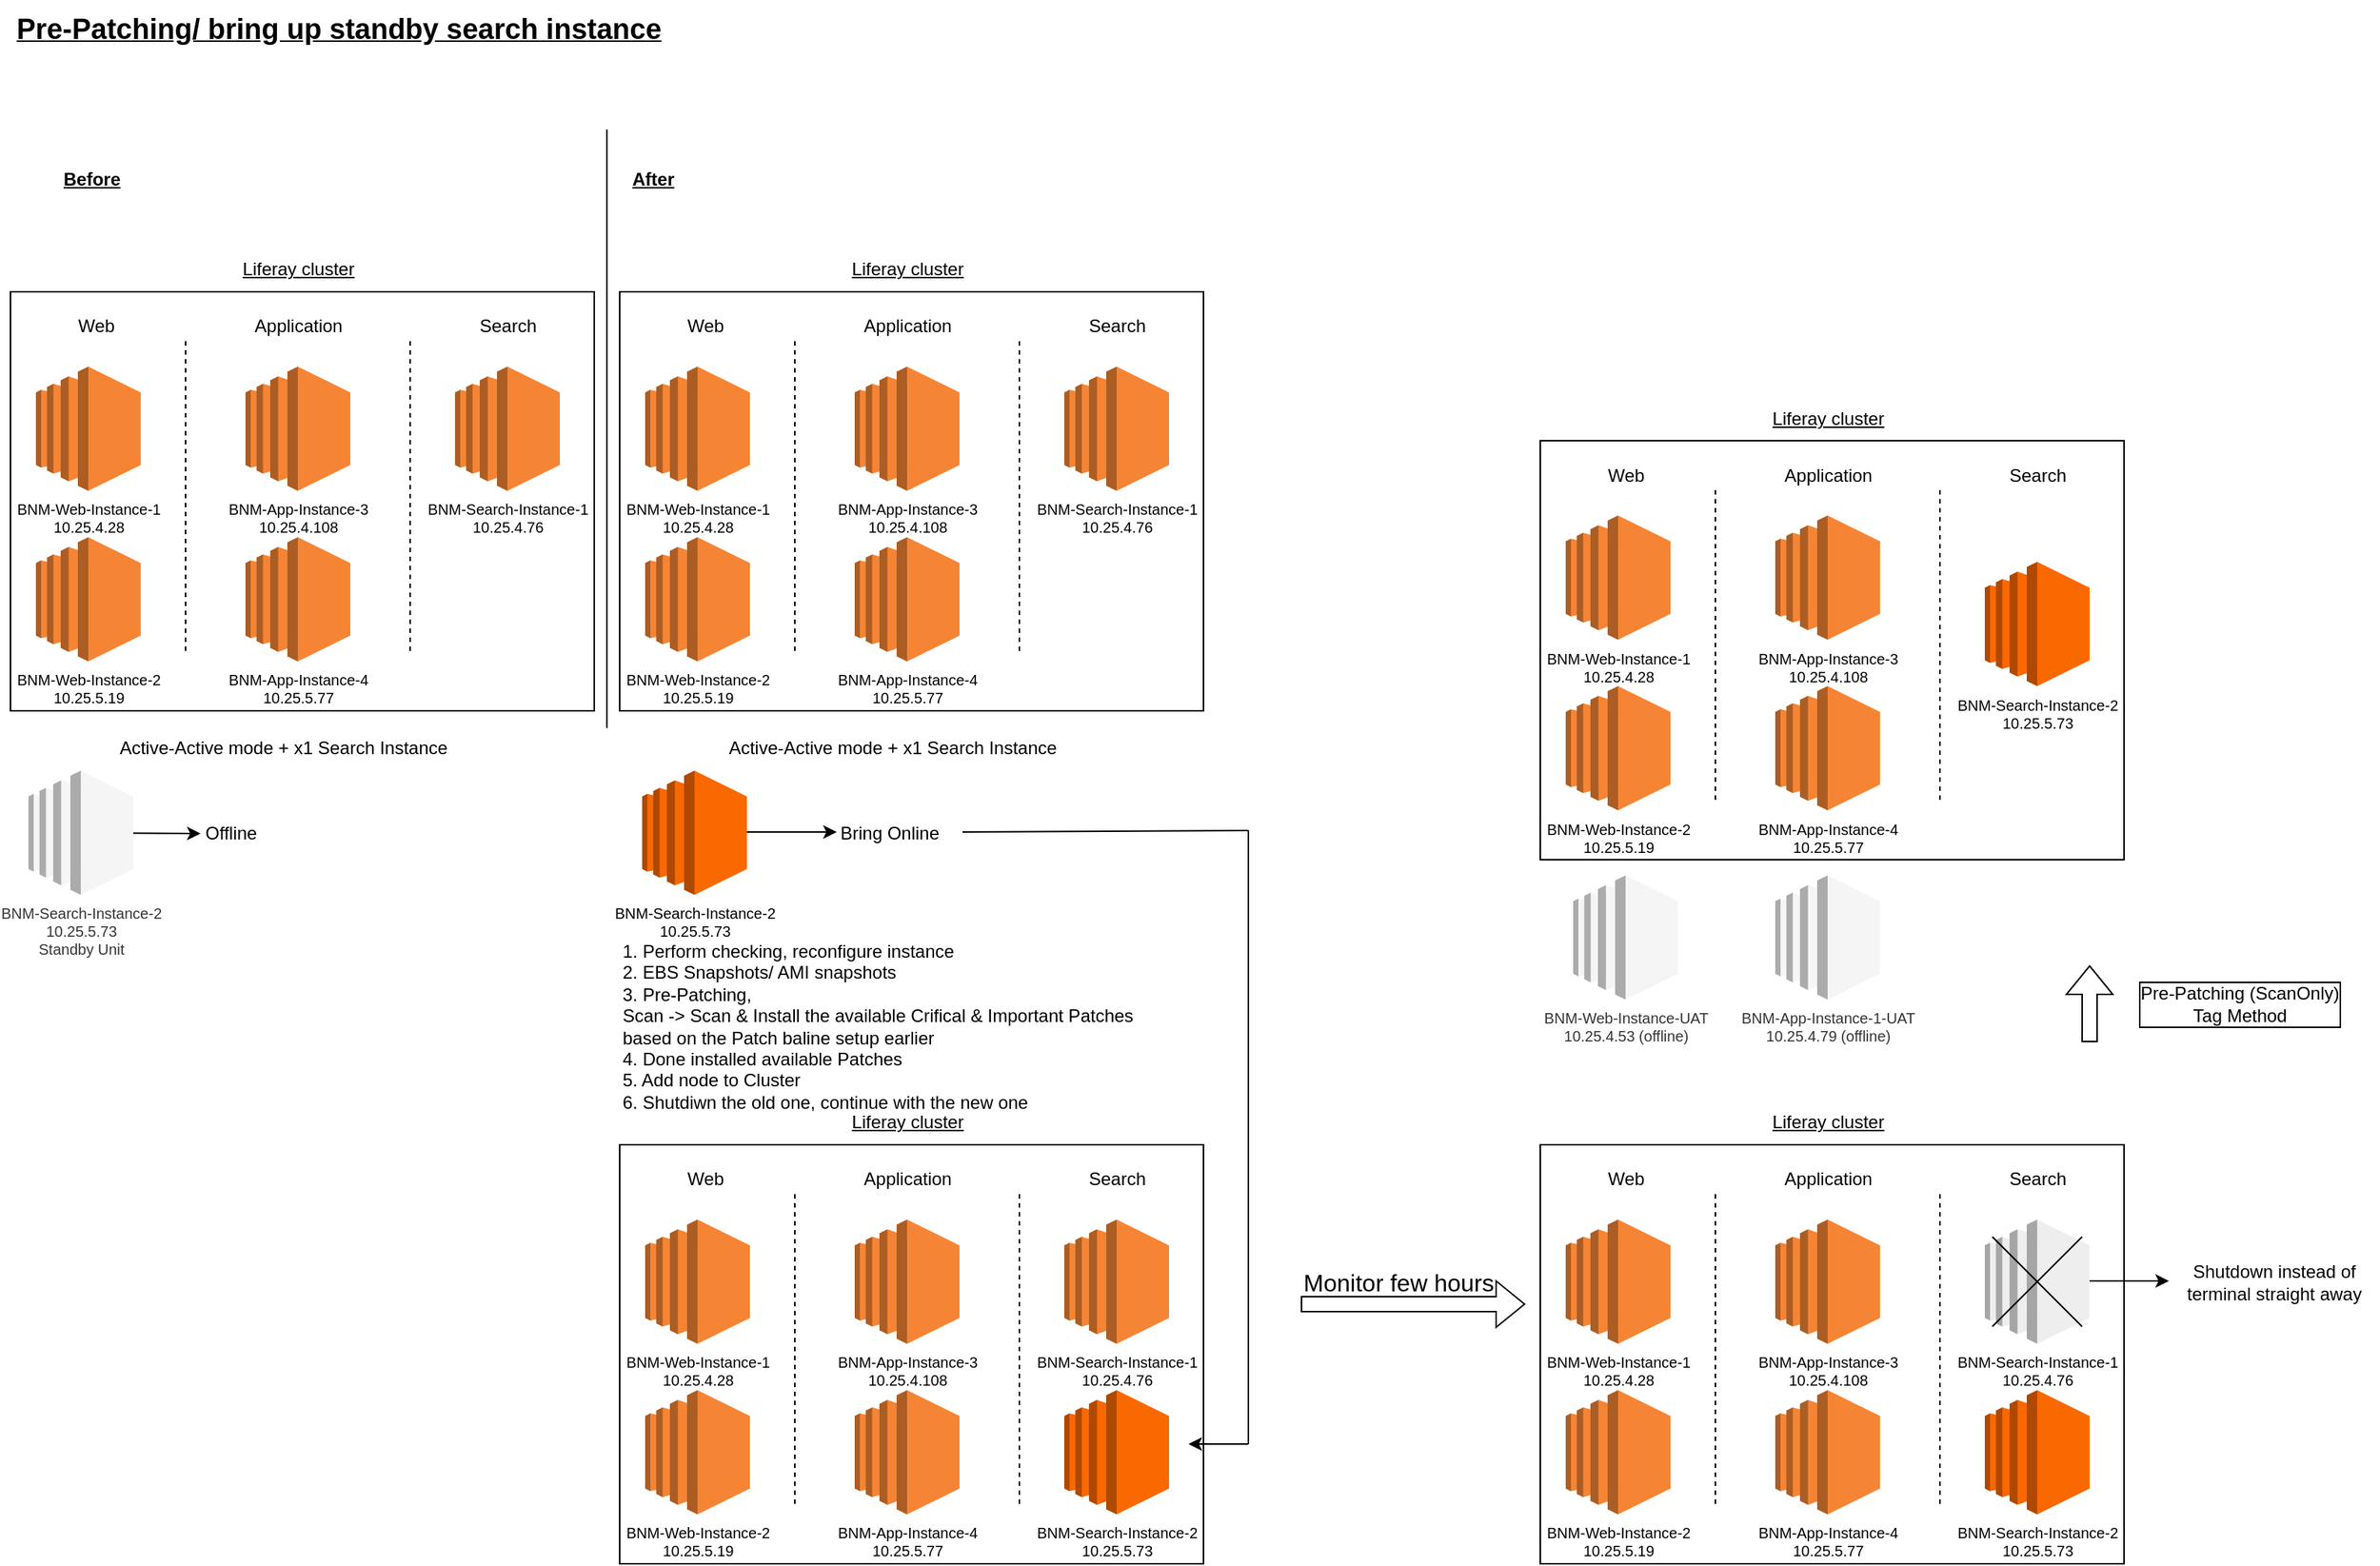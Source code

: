 <mxfile version="22.0.1" type="github">
  <diagram name="Page-1" id="-mjlqebvSr8Z0SdgE8bW">
    <mxGraphModel dx="827" dy="460" grid="1" gridSize="10" guides="1" tooltips="1" connect="1" arrows="1" fold="1" page="1" pageScale="1" pageWidth="850" pageHeight="1100" math="0" shadow="0">
      <root>
        <mxCell id="0" />
        <mxCell id="1" parent="0" />
        <mxCell id="5FVByCgZ-Wp0GAzIwcAn-2" value="Pre-Patching/ bring up standby search instance" style="text;html=1;align=center;verticalAlign=middle;resizable=0;points=[];autosize=1;strokeColor=none;fillColor=none;fontSize=19;fontStyle=5" parent="1" vertex="1">
          <mxGeometry x="2" y="35" width="450" height="40" as="geometry" />
        </mxCell>
        <mxCell id="5FVByCgZ-Wp0GAzIwcAn-3" value="Before" style="text;html=1;align=center;verticalAlign=middle;resizable=0;points=[];autosize=1;strokeColor=none;fillColor=none;fontStyle=5" parent="1" vertex="1">
          <mxGeometry x="32" y="140" width="60" height="30" as="geometry" />
        </mxCell>
        <mxCell id="5FVByCgZ-Wp0GAzIwcAn-5" value="" style="endArrow=none;html=1;rounded=0;" parent="1" edge="1">
          <mxGeometry width="50" height="50" relative="1" as="geometry">
            <mxPoint x="406.44" y="521.5" as="sourcePoint" />
            <mxPoint x="406.44" y="121.5" as="targetPoint" />
          </mxGeometry>
        </mxCell>
        <mxCell id="5FVByCgZ-Wp0GAzIwcAn-6" value="After" style="text;html=1;align=center;verticalAlign=middle;resizable=0;points=[];autosize=1;strokeColor=none;fillColor=none;fontStyle=5" parent="1" vertex="1">
          <mxGeometry x="412" y="140" width="50" height="30" as="geometry" />
        </mxCell>
        <mxCell id="TRkRwzScEhr-TnR55P3y-11" value="" style="rounded=0;whiteSpace=wrap;html=1;" vertex="1" parent="1">
          <mxGeometry x="8" y="230" width="390" height="280" as="geometry" />
        </mxCell>
        <mxCell id="5FVByCgZ-Wp0GAzIwcAn-1" value="BNM-Web-Instance-1&lt;br&gt;10.25.4.28" style="outlineConnect=0;dashed=0;verticalLabelPosition=bottom;verticalAlign=top;align=center;html=1;shape=mxgraph.aws3.ec2;fillColor=#F58534;gradientColor=none;shadow=0;fontSize=10;" parent="1" vertex="1">
          <mxGeometry x="25" y="280" width="70" height="83" as="geometry" />
        </mxCell>
        <mxCell id="5FVByCgZ-Wp0GAzIwcAn-4" value="BNM-Web-Instance-2&lt;br&gt;10.25.5.19" style="outlineConnect=0;dashed=0;verticalLabelPosition=bottom;verticalAlign=top;align=center;html=1;shape=mxgraph.aws3.ec2;fillColor=#F58534;gradientColor=none;shadow=0;fontSize=10;" parent="1" vertex="1">
          <mxGeometry x="25" y="394" width="70" height="83" as="geometry" />
        </mxCell>
        <mxCell id="TRkRwzScEhr-TnR55P3y-1" value="" style="endArrow=none;dashed=1;html=1;rounded=0;shadow=0;" edge="1" parent="1">
          <mxGeometry width="50" height="50" relative="1" as="geometry">
            <mxPoint x="125" y="470" as="sourcePoint" />
            <mxPoint x="125" y="260" as="targetPoint" />
          </mxGeometry>
        </mxCell>
        <mxCell id="TRkRwzScEhr-TnR55P3y-2" value="BNM-App-Instance-3&lt;br&gt;10.25.4.108" style="outlineConnect=0;dashed=0;verticalLabelPosition=bottom;verticalAlign=top;align=center;html=1;shape=mxgraph.aws3.ec2;fillColor=#F58534;gradientColor=none;shadow=0;fontSize=10;" vertex="1" parent="1">
          <mxGeometry x="165" y="280" width="70" height="83" as="geometry" />
        </mxCell>
        <mxCell id="TRkRwzScEhr-TnR55P3y-3" value="BNM-App-Instance-4&lt;br&gt;10.25.5.77" style="outlineConnect=0;dashed=0;verticalLabelPosition=bottom;verticalAlign=top;align=center;html=1;shape=mxgraph.aws3.ec2;fillColor=#F58534;gradientColor=none;shadow=0;fontSize=10;" vertex="1" parent="1">
          <mxGeometry x="165" y="394" width="70" height="83" as="geometry" />
        </mxCell>
        <mxCell id="TRkRwzScEhr-TnR55P3y-4" value="" style="endArrow=none;dashed=1;html=1;rounded=0;shadow=0;" edge="1" parent="1">
          <mxGeometry width="50" height="50" relative="1" as="geometry">
            <mxPoint x="275" y="470" as="sourcePoint" />
            <mxPoint x="275" y="260" as="targetPoint" />
          </mxGeometry>
        </mxCell>
        <mxCell id="TRkRwzScEhr-TnR55P3y-5" value="BNM-Search-Instance-1&lt;br&gt;10.25.4.76" style="outlineConnect=0;dashed=0;verticalLabelPosition=bottom;verticalAlign=top;align=center;html=1;shape=mxgraph.aws3.ec2;fillColor=#F58534;gradientColor=none;shadow=0;fontSize=10;" vertex="1" parent="1">
          <mxGeometry x="305" y="280" width="70" height="83" as="geometry" />
        </mxCell>
        <mxCell id="TRkRwzScEhr-TnR55P3y-7" value="Web" style="text;html=1;align=center;verticalAlign=middle;resizable=0;points=[];autosize=1;strokeColor=none;fillColor=none;shadow=0;" vertex="1" parent="1">
          <mxGeometry x="40" y="238" width="50" height="30" as="geometry" />
        </mxCell>
        <mxCell id="TRkRwzScEhr-TnR55P3y-8" value="Application" style="text;html=1;align=center;verticalAlign=middle;resizable=0;points=[];autosize=1;strokeColor=none;fillColor=none;shadow=0;" vertex="1" parent="1">
          <mxGeometry x="160" y="238" width="80" height="30" as="geometry" />
        </mxCell>
        <mxCell id="TRkRwzScEhr-TnR55P3y-9" value="Search" style="text;html=1;align=center;verticalAlign=middle;resizable=0;points=[];autosize=1;strokeColor=none;fillColor=none;shadow=0;" vertex="1" parent="1">
          <mxGeometry x="310" y="238" width="60" height="30" as="geometry" />
        </mxCell>
        <mxCell id="TRkRwzScEhr-TnR55P3y-12" value="Liferay cluster" style="text;html=1;align=center;verticalAlign=middle;resizable=0;points=[];autosize=1;strokeColor=none;fillColor=none;fontStyle=4" vertex="1" parent="1">
          <mxGeometry x="150" y="200" width="100" height="30" as="geometry" />
        </mxCell>
        <mxCell id="TRkRwzScEhr-TnR55P3y-14" value="Active-Active mode + x1 Search Instance" style="text;html=1;align=center;verticalAlign=middle;resizable=0;points=[];autosize=1;strokeColor=none;fillColor=none;" vertex="1" parent="1">
          <mxGeometry x="70" y="520" width="240" height="30" as="geometry" />
        </mxCell>
        <mxCell id="TRkRwzScEhr-TnR55P3y-15" value="" style="endArrow=classic;html=1;rounded=0;" edge="1" parent="1" source="TRkRwzScEhr-TnR55P3y-13">
          <mxGeometry width="50" height="50" relative="1" as="geometry">
            <mxPoint x="337.5" y="420" as="sourcePoint" />
            <mxPoint x="135" y="592" as="targetPoint" />
          </mxGeometry>
        </mxCell>
        <mxCell id="TRkRwzScEhr-TnR55P3y-13" value="BNM-Search-Instance-2&lt;br&gt;10.25.5.73&lt;br&gt;Standby Unit" style="outlineConnect=0;dashed=0;verticalLabelPosition=bottom;verticalAlign=top;align=center;html=1;shape=mxgraph.aws3.ec2;fillColor=#f5f5f5;shadow=0;fontSize=10;fontColor=#333333;strokeColor=#666666;" vertex="1" parent="1">
          <mxGeometry x="20" y="550" width="70" height="83" as="geometry" />
        </mxCell>
        <mxCell id="TRkRwzScEhr-TnR55P3y-17" value="Offline" style="text;html=1;align=center;verticalAlign=middle;resizable=0;points=[];autosize=1;strokeColor=none;fillColor=none;labelBackgroundColor=none;labelBorderColor=none;" vertex="1" parent="1">
          <mxGeometry x="125" y="576.5" width="60" height="30" as="geometry" />
        </mxCell>
        <mxCell id="TRkRwzScEhr-TnR55P3y-18" value="" style="rounded=0;whiteSpace=wrap;html=1;" vertex="1" parent="1">
          <mxGeometry x="415" y="230" width="390" height="280" as="geometry" />
        </mxCell>
        <mxCell id="TRkRwzScEhr-TnR55P3y-19" value="BNM-Web-Instance-1&lt;br&gt;10.25.4.28" style="outlineConnect=0;dashed=0;verticalLabelPosition=bottom;verticalAlign=top;align=center;html=1;shape=mxgraph.aws3.ec2;fillColor=#F58534;gradientColor=none;shadow=0;fontSize=10;" vertex="1" parent="1">
          <mxGeometry x="432" y="280" width="70" height="83" as="geometry" />
        </mxCell>
        <mxCell id="TRkRwzScEhr-TnR55P3y-20" value="BNM-Web-Instance-2&lt;br&gt;10.25.5.19" style="outlineConnect=0;dashed=0;verticalLabelPosition=bottom;verticalAlign=top;align=center;html=1;shape=mxgraph.aws3.ec2;fillColor=#F58534;gradientColor=none;shadow=0;fontSize=10;" vertex="1" parent="1">
          <mxGeometry x="432" y="394" width="70" height="83" as="geometry" />
        </mxCell>
        <mxCell id="TRkRwzScEhr-TnR55P3y-21" value="" style="endArrow=none;dashed=1;html=1;rounded=0;shadow=0;" edge="1" parent="1">
          <mxGeometry width="50" height="50" relative="1" as="geometry">
            <mxPoint x="532" y="470" as="sourcePoint" />
            <mxPoint x="532" y="260" as="targetPoint" />
          </mxGeometry>
        </mxCell>
        <mxCell id="TRkRwzScEhr-TnR55P3y-22" value="BNM-App-Instance-3&lt;br&gt;10.25.4.108" style="outlineConnect=0;dashed=0;verticalLabelPosition=bottom;verticalAlign=top;align=center;html=1;shape=mxgraph.aws3.ec2;fillColor=#F58534;gradientColor=none;shadow=0;fontSize=10;" vertex="1" parent="1">
          <mxGeometry x="572" y="280" width="70" height="83" as="geometry" />
        </mxCell>
        <mxCell id="TRkRwzScEhr-TnR55P3y-23" value="BNM-App-Instance-4&lt;br&gt;10.25.5.77" style="outlineConnect=0;dashed=0;verticalLabelPosition=bottom;verticalAlign=top;align=center;html=1;shape=mxgraph.aws3.ec2;fillColor=#F58534;gradientColor=none;shadow=0;fontSize=10;" vertex="1" parent="1">
          <mxGeometry x="572" y="394" width="70" height="83" as="geometry" />
        </mxCell>
        <mxCell id="TRkRwzScEhr-TnR55P3y-24" value="" style="endArrow=none;dashed=1;html=1;rounded=0;shadow=0;" edge="1" parent="1">
          <mxGeometry width="50" height="50" relative="1" as="geometry">
            <mxPoint x="682" y="470" as="sourcePoint" />
            <mxPoint x="682" y="260" as="targetPoint" />
          </mxGeometry>
        </mxCell>
        <mxCell id="TRkRwzScEhr-TnR55P3y-25" value="BNM-Search-Instance-1&lt;br&gt;10.25.4.76" style="outlineConnect=0;dashed=0;verticalLabelPosition=bottom;verticalAlign=top;align=center;html=1;shape=mxgraph.aws3.ec2;fillColor=#F58534;gradientColor=none;shadow=0;fontSize=10;" vertex="1" parent="1">
          <mxGeometry x="712" y="280" width="70" height="83" as="geometry" />
        </mxCell>
        <mxCell id="TRkRwzScEhr-TnR55P3y-26" value="Web" style="text;html=1;align=center;verticalAlign=middle;resizable=0;points=[];autosize=1;strokeColor=none;fillColor=none;shadow=0;" vertex="1" parent="1">
          <mxGeometry x="447" y="238" width="50" height="30" as="geometry" />
        </mxCell>
        <mxCell id="TRkRwzScEhr-TnR55P3y-27" value="Application" style="text;html=1;align=center;verticalAlign=middle;resizable=0;points=[];autosize=1;strokeColor=none;fillColor=none;shadow=0;" vertex="1" parent="1">
          <mxGeometry x="567" y="238" width="80" height="30" as="geometry" />
        </mxCell>
        <mxCell id="TRkRwzScEhr-TnR55P3y-28" value="Search" style="text;html=1;align=center;verticalAlign=middle;resizable=0;points=[];autosize=1;strokeColor=none;fillColor=none;shadow=0;" vertex="1" parent="1">
          <mxGeometry x="717" y="238" width="60" height="30" as="geometry" />
        </mxCell>
        <mxCell id="TRkRwzScEhr-TnR55P3y-29" value="Liferay cluster" style="text;html=1;align=center;verticalAlign=middle;resizable=0;points=[];autosize=1;strokeColor=none;fillColor=none;fontStyle=4" vertex="1" parent="1">
          <mxGeometry x="557" y="200" width="100" height="30" as="geometry" />
        </mxCell>
        <mxCell id="TRkRwzScEhr-TnR55P3y-30" value="Active-Active mode + x1 Search Instance" style="text;html=1;align=center;verticalAlign=middle;resizable=0;points=[];autosize=1;strokeColor=none;fillColor=none;" vertex="1" parent="1">
          <mxGeometry x="477" y="520" width="240" height="30" as="geometry" />
        </mxCell>
        <mxCell id="TRkRwzScEhr-TnR55P3y-31" value="" style="endArrow=classic;html=1;rounded=0;" edge="1" parent="1">
          <mxGeometry width="50" height="50" relative="1" as="geometry">
            <mxPoint x="460" y="590.997" as="sourcePoint" />
            <mxPoint x="560" y="591" as="targetPoint" />
          </mxGeometry>
        </mxCell>
        <mxCell id="TRkRwzScEhr-TnR55P3y-32" value="BNM-Search-Instance-2&lt;br&gt;10.25.5.73" style="outlineConnect=0;dashed=0;verticalLabelPosition=bottom;verticalAlign=top;align=center;html=1;shape=mxgraph.aws3.ec2;fillColor=#fa6800;shadow=0;fontSize=10;fontColor=#000000;strokeColor=#C73500;" vertex="1" parent="1">
          <mxGeometry x="430" y="550" width="70" height="83" as="geometry" />
        </mxCell>
        <mxCell id="TRkRwzScEhr-TnR55P3y-33" value="Bring Online" style="text;html=1;align=center;verticalAlign=middle;resizable=0;points=[];autosize=1;strokeColor=none;fillColor=none;labelBackgroundColor=none;labelBorderColor=none;" vertex="1" parent="1">
          <mxGeometry x="550" y="576.5" width="90" height="30" as="geometry" />
        </mxCell>
        <mxCell id="TRkRwzScEhr-TnR55P3y-35" value="1. Perform checking, reconfigure instance&lt;br&gt;2. EBS Snapshots/ AMI snapshots&lt;br&gt;3. Pre-Patching, &lt;br&gt;Scan -&amp;gt; Scan &amp;amp; Install the available Crifical &amp;amp; Important Patches &lt;br&gt;based on the Patch baline setup earlier&lt;br&gt;4. Done installed available Patches&amp;nbsp;&lt;br&gt;5. Add node to Cluster&lt;br&gt;6. Shutdiwn the old one, continue with the new one" style="text;html=1;align=left;verticalAlign=middle;resizable=0;points=[];autosize=1;strokeColor=none;fillColor=none;" vertex="1" parent="1">
          <mxGeometry x="415" y="656" width="360" height="130" as="geometry" />
        </mxCell>
        <mxCell id="TRkRwzScEhr-TnR55P3y-48" value="" style="rounded=0;whiteSpace=wrap;html=1;" vertex="1" parent="1">
          <mxGeometry x="415" y="800" width="390" height="280" as="geometry" />
        </mxCell>
        <mxCell id="TRkRwzScEhr-TnR55P3y-49" value="BNM-Web-Instance-1&lt;br&gt;10.25.4.28" style="outlineConnect=0;dashed=0;verticalLabelPosition=bottom;verticalAlign=top;align=center;html=1;shape=mxgraph.aws3.ec2;fillColor=#F58534;gradientColor=none;shadow=0;fontSize=10;" vertex="1" parent="1">
          <mxGeometry x="432" y="850" width="70" height="83" as="geometry" />
        </mxCell>
        <mxCell id="TRkRwzScEhr-TnR55P3y-50" value="BNM-Web-Instance-2&lt;br&gt;10.25.5.19" style="outlineConnect=0;dashed=0;verticalLabelPosition=bottom;verticalAlign=top;align=center;html=1;shape=mxgraph.aws3.ec2;fillColor=#F58534;gradientColor=none;shadow=0;fontSize=10;" vertex="1" parent="1">
          <mxGeometry x="432" y="964" width="70" height="83" as="geometry" />
        </mxCell>
        <mxCell id="TRkRwzScEhr-TnR55P3y-51" value="" style="endArrow=none;dashed=1;html=1;rounded=0;shadow=0;" edge="1" parent="1">
          <mxGeometry width="50" height="50" relative="1" as="geometry">
            <mxPoint x="532" y="1040" as="sourcePoint" />
            <mxPoint x="532" y="830" as="targetPoint" />
          </mxGeometry>
        </mxCell>
        <mxCell id="TRkRwzScEhr-TnR55P3y-52" value="BNM-App-Instance-3&lt;br&gt;10.25.4.108" style="outlineConnect=0;dashed=0;verticalLabelPosition=bottom;verticalAlign=top;align=center;html=1;shape=mxgraph.aws3.ec2;fillColor=#F58534;gradientColor=none;shadow=0;fontSize=10;" vertex="1" parent="1">
          <mxGeometry x="572" y="850" width="70" height="83" as="geometry" />
        </mxCell>
        <mxCell id="TRkRwzScEhr-TnR55P3y-53" value="BNM-App-Instance-4&lt;br&gt;10.25.5.77" style="outlineConnect=0;dashed=0;verticalLabelPosition=bottom;verticalAlign=top;align=center;html=1;shape=mxgraph.aws3.ec2;fillColor=#F58534;gradientColor=none;shadow=0;fontSize=10;" vertex="1" parent="1">
          <mxGeometry x="572" y="964" width="70" height="83" as="geometry" />
        </mxCell>
        <mxCell id="TRkRwzScEhr-TnR55P3y-54" value="" style="endArrow=none;dashed=1;html=1;rounded=0;shadow=0;" edge="1" parent="1">
          <mxGeometry width="50" height="50" relative="1" as="geometry">
            <mxPoint x="682" y="1040" as="sourcePoint" />
            <mxPoint x="682" y="830" as="targetPoint" />
          </mxGeometry>
        </mxCell>
        <mxCell id="TRkRwzScEhr-TnR55P3y-55" value="BNM-Search-Instance-1&lt;br&gt;10.25.4.76" style="outlineConnect=0;dashed=0;verticalLabelPosition=bottom;verticalAlign=top;align=center;html=1;shape=mxgraph.aws3.ec2;fillColor=#F58534;gradientColor=none;shadow=0;fontSize=10;" vertex="1" parent="1">
          <mxGeometry x="712" y="850" width="70" height="83" as="geometry" />
        </mxCell>
        <mxCell id="TRkRwzScEhr-TnR55P3y-56" value="Web" style="text;html=1;align=center;verticalAlign=middle;resizable=0;points=[];autosize=1;strokeColor=none;fillColor=none;shadow=0;" vertex="1" parent="1">
          <mxGeometry x="447" y="808" width="50" height="30" as="geometry" />
        </mxCell>
        <mxCell id="TRkRwzScEhr-TnR55P3y-57" value="Application" style="text;html=1;align=center;verticalAlign=middle;resizable=0;points=[];autosize=1;strokeColor=none;fillColor=none;shadow=0;" vertex="1" parent="1">
          <mxGeometry x="567" y="808" width="80" height="30" as="geometry" />
        </mxCell>
        <mxCell id="TRkRwzScEhr-TnR55P3y-58" value="Search" style="text;html=1;align=center;verticalAlign=middle;resizable=0;points=[];autosize=1;strokeColor=none;fillColor=none;shadow=0;" vertex="1" parent="1">
          <mxGeometry x="717" y="808" width="60" height="30" as="geometry" />
        </mxCell>
        <mxCell id="TRkRwzScEhr-TnR55P3y-59" value="Liferay cluster" style="text;html=1;align=center;verticalAlign=middle;resizable=0;points=[];autosize=1;strokeColor=none;fillColor=none;fontStyle=4" vertex="1" parent="1">
          <mxGeometry x="557" y="770" width="100" height="30" as="geometry" />
        </mxCell>
        <mxCell id="TRkRwzScEhr-TnR55P3y-61" value="" style="endArrow=none;html=1;rounded=0;" edge="1" parent="1">
          <mxGeometry width="50" height="50" relative="1" as="geometry">
            <mxPoint x="644" y="591" as="sourcePoint" />
            <mxPoint x="835" y="590" as="targetPoint" />
          </mxGeometry>
        </mxCell>
        <mxCell id="TRkRwzScEhr-TnR55P3y-62" value="" style="endArrow=none;html=1;rounded=0;" edge="1" parent="1">
          <mxGeometry width="50" height="50" relative="1" as="geometry">
            <mxPoint x="835" y="1000" as="sourcePoint" />
            <mxPoint x="835" y="590" as="targetPoint" />
          </mxGeometry>
        </mxCell>
        <mxCell id="TRkRwzScEhr-TnR55P3y-63" value="" style="endArrow=classic;html=1;rounded=0;" edge="1" parent="1">
          <mxGeometry width="50" height="50" relative="1" as="geometry">
            <mxPoint x="835" y="1000" as="sourcePoint" />
            <mxPoint x="795" y="1000" as="targetPoint" />
          </mxGeometry>
        </mxCell>
        <mxCell id="TRkRwzScEhr-TnR55P3y-64" value="BNM-Search-Instance-2&lt;br&gt;10.25.5.73" style="outlineConnect=0;dashed=0;verticalLabelPosition=bottom;verticalAlign=top;align=center;html=1;shape=mxgraph.aws3.ec2;fillColor=#fa6800;shadow=0;fontSize=10;fontColor=#000000;strokeColor=#C73500;" vertex="1" parent="1">
          <mxGeometry x="712" y="964" width="70" height="83" as="geometry" />
        </mxCell>
        <mxCell id="TRkRwzScEhr-TnR55P3y-78" value="" style="rounded=0;whiteSpace=wrap;html=1;" vertex="1" parent="1">
          <mxGeometry x="1030" y="800" width="390" height="280" as="geometry" />
        </mxCell>
        <mxCell id="TRkRwzScEhr-TnR55P3y-79" value="BNM-Web-Instance-1&lt;br&gt;10.25.4.28" style="outlineConnect=0;dashed=0;verticalLabelPosition=bottom;verticalAlign=top;align=center;html=1;shape=mxgraph.aws3.ec2;fillColor=#F58534;gradientColor=none;shadow=0;fontSize=10;" vertex="1" parent="1">
          <mxGeometry x="1047" y="850" width="70" height="83" as="geometry" />
        </mxCell>
        <mxCell id="TRkRwzScEhr-TnR55P3y-80" value="BNM-Web-Instance-2&lt;br&gt;10.25.5.19" style="outlineConnect=0;dashed=0;verticalLabelPosition=bottom;verticalAlign=top;align=center;html=1;shape=mxgraph.aws3.ec2;fillColor=#F58534;gradientColor=none;shadow=0;fontSize=10;" vertex="1" parent="1">
          <mxGeometry x="1047" y="964" width="70" height="83" as="geometry" />
        </mxCell>
        <mxCell id="TRkRwzScEhr-TnR55P3y-81" value="" style="endArrow=none;dashed=1;html=1;rounded=0;shadow=0;" edge="1" parent="1">
          <mxGeometry width="50" height="50" relative="1" as="geometry">
            <mxPoint x="1147" y="1040" as="sourcePoint" />
            <mxPoint x="1147" y="830" as="targetPoint" />
          </mxGeometry>
        </mxCell>
        <mxCell id="TRkRwzScEhr-TnR55P3y-82" value="BNM-App-Instance-3&lt;br&gt;10.25.4.108" style="outlineConnect=0;dashed=0;verticalLabelPosition=bottom;verticalAlign=top;align=center;html=1;shape=mxgraph.aws3.ec2;fillColor=#F58534;gradientColor=none;shadow=0;fontSize=10;" vertex="1" parent="1">
          <mxGeometry x="1187" y="850" width="70" height="83" as="geometry" />
        </mxCell>
        <mxCell id="TRkRwzScEhr-TnR55P3y-83" value="BNM-App-Instance-4&lt;br&gt;10.25.5.77" style="outlineConnect=0;dashed=0;verticalLabelPosition=bottom;verticalAlign=top;align=center;html=1;shape=mxgraph.aws3.ec2;fillColor=#F58534;gradientColor=none;shadow=0;fontSize=10;" vertex="1" parent="1">
          <mxGeometry x="1187" y="964" width="70" height="83" as="geometry" />
        </mxCell>
        <mxCell id="TRkRwzScEhr-TnR55P3y-84" value="" style="endArrow=none;dashed=1;html=1;rounded=0;shadow=0;" edge="1" parent="1">
          <mxGeometry width="50" height="50" relative="1" as="geometry">
            <mxPoint x="1297" y="1040" as="sourcePoint" />
            <mxPoint x="1297" y="830" as="targetPoint" />
          </mxGeometry>
        </mxCell>
        <mxCell id="TRkRwzScEhr-TnR55P3y-86" value="Web" style="text;html=1;align=center;verticalAlign=middle;resizable=0;points=[];autosize=1;strokeColor=none;fillColor=none;shadow=0;" vertex="1" parent="1">
          <mxGeometry x="1062" y="808" width="50" height="30" as="geometry" />
        </mxCell>
        <mxCell id="TRkRwzScEhr-TnR55P3y-87" value="Application" style="text;html=1;align=center;verticalAlign=middle;resizable=0;points=[];autosize=1;strokeColor=none;fillColor=none;shadow=0;" vertex="1" parent="1">
          <mxGeometry x="1182" y="808" width="80" height="30" as="geometry" />
        </mxCell>
        <mxCell id="TRkRwzScEhr-TnR55P3y-88" value="Search" style="text;html=1;align=center;verticalAlign=middle;resizable=0;points=[];autosize=1;strokeColor=none;fillColor=none;shadow=0;" vertex="1" parent="1">
          <mxGeometry x="1332" y="808" width="60" height="30" as="geometry" />
        </mxCell>
        <mxCell id="TRkRwzScEhr-TnR55P3y-90" value="BNM-Search-Instance-2&lt;br&gt;10.25.5.73" style="outlineConnect=0;dashed=0;verticalLabelPosition=bottom;verticalAlign=top;align=center;html=1;shape=mxgraph.aws3.ec2;fillColor=#fa6800;shadow=0;fontSize=10;fontColor=#000000;strokeColor=#C73500;" vertex="1" parent="1">
          <mxGeometry x="1327" y="964" width="70" height="83" as="geometry" />
        </mxCell>
        <mxCell id="TRkRwzScEhr-TnR55P3y-91" value="Monitor few hours" style="text;html=1;align=center;verticalAlign=middle;resizable=0;points=[];autosize=1;strokeColor=none;fillColor=none;fontSize=16;" vertex="1" parent="1">
          <mxGeometry x="860" y="876.5" width="150" height="30" as="geometry" />
        </mxCell>
        <mxCell id="TRkRwzScEhr-TnR55P3y-93" value="" style="endArrow=classic;html=1;rounded=0;" edge="1" parent="1">
          <mxGeometry width="50" height="50" relative="1" as="geometry">
            <mxPoint x="1340" y="891" as="sourcePoint" />
            <mxPoint x="1450" y="891" as="targetPoint" />
          </mxGeometry>
        </mxCell>
        <mxCell id="TRkRwzScEhr-TnR55P3y-85" value="BNM-Search-Instance-1&lt;br&gt;10.25.4.76" style="outlineConnect=0;dashed=0;verticalLabelPosition=bottom;verticalAlign=top;align=center;html=1;shape=mxgraph.aws3.ec2;fillColor=#eeeeee;shadow=0;fontSize=10;strokeColor=#36393d;" vertex="1" parent="1">
          <mxGeometry x="1327" y="850" width="70" height="83" as="geometry" />
        </mxCell>
        <mxCell id="TRkRwzScEhr-TnR55P3y-94" value="Shutdown instead of &lt;br&gt;terminal straight away" style="text;html=1;align=center;verticalAlign=middle;resizable=0;points=[];autosize=1;strokeColor=none;fillColor=none;" vertex="1" parent="1">
          <mxGeometry x="1450" y="871.5" width="140" height="40" as="geometry" />
        </mxCell>
        <mxCell id="TRkRwzScEhr-TnR55P3y-98" value="" style="shape=mxgraph.sysml.x;" vertex="1" parent="1">
          <mxGeometry x="1332" y="861.5" width="60" height="60" as="geometry" />
        </mxCell>
        <mxCell id="TRkRwzScEhr-TnR55P3y-101" value="" style="shape=flexArrow;endArrow=classic;html=1;rounded=0;" edge="1" parent="1">
          <mxGeometry width="50" height="50" relative="1" as="geometry">
            <mxPoint x="870" y="906.5" as="sourcePoint" />
            <mxPoint x="1020" y="906.5" as="targetPoint" />
          </mxGeometry>
        </mxCell>
        <mxCell id="TRkRwzScEhr-TnR55P3y-103" value="" style="rounded=0;whiteSpace=wrap;html=1;" vertex="1" parent="1">
          <mxGeometry x="1030" y="329.5" width="390" height="280" as="geometry" />
        </mxCell>
        <mxCell id="TRkRwzScEhr-TnR55P3y-104" value="BNM-Web-Instance-1&lt;br&gt;10.25.4.28" style="outlineConnect=0;dashed=0;verticalLabelPosition=bottom;verticalAlign=top;align=center;html=1;shape=mxgraph.aws3.ec2;fillColor=#F58534;gradientColor=none;shadow=0;fontSize=10;" vertex="1" parent="1">
          <mxGeometry x="1047" y="379.5" width="70" height="83" as="geometry" />
        </mxCell>
        <mxCell id="TRkRwzScEhr-TnR55P3y-105" value="BNM-Web-Instance-2&lt;br&gt;10.25.5.19" style="outlineConnect=0;dashed=0;verticalLabelPosition=bottom;verticalAlign=top;align=center;html=1;shape=mxgraph.aws3.ec2;fillColor=#F58534;gradientColor=none;shadow=0;fontSize=10;" vertex="1" parent="1">
          <mxGeometry x="1047" y="493.5" width="70" height="83" as="geometry" />
        </mxCell>
        <mxCell id="TRkRwzScEhr-TnR55P3y-106" value="" style="endArrow=none;dashed=1;html=1;rounded=0;shadow=0;" edge="1" parent="1">
          <mxGeometry width="50" height="50" relative="1" as="geometry">
            <mxPoint x="1147" y="569.5" as="sourcePoint" />
            <mxPoint x="1147" y="359.5" as="targetPoint" />
          </mxGeometry>
        </mxCell>
        <mxCell id="TRkRwzScEhr-TnR55P3y-107" value="BNM-App-Instance-3&lt;br&gt;10.25.4.108" style="outlineConnect=0;dashed=0;verticalLabelPosition=bottom;verticalAlign=top;align=center;html=1;shape=mxgraph.aws3.ec2;fillColor=#F58534;gradientColor=none;shadow=0;fontSize=10;" vertex="1" parent="1">
          <mxGeometry x="1187" y="379.5" width="70" height="83" as="geometry" />
        </mxCell>
        <mxCell id="TRkRwzScEhr-TnR55P3y-108" value="BNM-App-Instance-4&lt;br&gt;10.25.5.77" style="outlineConnect=0;dashed=0;verticalLabelPosition=bottom;verticalAlign=top;align=center;html=1;shape=mxgraph.aws3.ec2;fillColor=#F58534;gradientColor=none;shadow=0;fontSize=10;" vertex="1" parent="1">
          <mxGeometry x="1187" y="493.5" width="70" height="83" as="geometry" />
        </mxCell>
        <mxCell id="TRkRwzScEhr-TnR55P3y-109" value="" style="endArrow=none;dashed=1;html=1;rounded=0;shadow=0;" edge="1" parent="1">
          <mxGeometry width="50" height="50" relative="1" as="geometry">
            <mxPoint x="1297" y="569.5" as="sourcePoint" />
            <mxPoint x="1297" y="359.5" as="targetPoint" />
          </mxGeometry>
        </mxCell>
        <mxCell id="TRkRwzScEhr-TnR55P3y-110" value="Web" style="text;html=1;align=center;verticalAlign=middle;resizable=0;points=[];autosize=1;strokeColor=none;fillColor=none;shadow=0;" vertex="1" parent="1">
          <mxGeometry x="1062" y="337.5" width="50" height="30" as="geometry" />
        </mxCell>
        <mxCell id="TRkRwzScEhr-TnR55P3y-111" value="Application" style="text;html=1;align=center;verticalAlign=middle;resizable=0;points=[];autosize=1;strokeColor=none;fillColor=none;shadow=0;" vertex="1" parent="1">
          <mxGeometry x="1182" y="337.5" width="80" height="30" as="geometry" />
        </mxCell>
        <mxCell id="TRkRwzScEhr-TnR55P3y-112" value="Search" style="text;html=1;align=center;verticalAlign=middle;resizable=0;points=[];autosize=1;strokeColor=none;fillColor=none;shadow=0;" vertex="1" parent="1">
          <mxGeometry x="1332" y="337.5" width="60" height="30" as="geometry" />
        </mxCell>
        <mxCell id="TRkRwzScEhr-TnR55P3y-113" value="BNM-Search-Instance-2&lt;br&gt;10.25.5.73" style="outlineConnect=0;dashed=0;verticalLabelPosition=bottom;verticalAlign=top;align=center;html=1;shape=mxgraph.aws3.ec2;fillColor=#fa6800;shadow=0;fontSize=10;fontColor=#000000;strokeColor=#C73500;" vertex="1" parent="1">
          <mxGeometry x="1327" y="410.5" width="70" height="83" as="geometry" />
        </mxCell>
        <mxCell id="TRkRwzScEhr-TnR55P3y-118" value="Pre-Patching (ScanOnly)&lt;br&gt;Tag Method" style="text;html=1;align=center;verticalAlign=middle;resizable=0;points=[];autosize=1;strokeColor=none;fillColor=none;labelBackgroundColor=none;labelBorderColor=default;" vertex="1" parent="1">
          <mxGeometry x="1417" y="686" width="160" height="40" as="geometry" />
        </mxCell>
        <mxCell id="TRkRwzScEhr-TnR55P3y-119" value="" style="shape=flexArrow;endArrow=classic;html=1;rounded=0;" edge="1" parent="1">
          <mxGeometry width="50" height="50" relative="1" as="geometry">
            <mxPoint x="1397" y="731.55" as="sourcePoint" />
            <mxPoint x="1397" y="680" as="targetPoint" />
          </mxGeometry>
        </mxCell>
        <mxCell id="TRkRwzScEhr-TnR55P3y-120" value="Liferay cluster" style="text;html=1;align=center;verticalAlign=middle;resizable=0;points=[];autosize=1;strokeColor=none;fillColor=none;fontStyle=4" vertex="1" parent="1">
          <mxGeometry x="1172" y="770" width="100" height="30" as="geometry" />
        </mxCell>
        <mxCell id="TRkRwzScEhr-TnR55P3y-122" value="Liferay cluster" style="text;html=1;align=center;verticalAlign=middle;resizable=0;points=[];autosize=1;strokeColor=none;fillColor=none;fontStyle=4" vertex="1" parent="1">
          <mxGeometry x="1172" y="299.5" width="100" height="30" as="geometry" />
        </mxCell>
        <mxCell id="TRkRwzScEhr-TnR55P3y-123" value="BNM-Web-Instance-UAT&lt;br&gt;10.25.4.53 (offline)" style="outlineConnect=0;dashed=0;verticalLabelPosition=bottom;verticalAlign=top;align=center;html=1;shape=mxgraph.aws3.ec2;fillColor=#f5f5f5;shadow=0;fontSize=10;fontColor=#333333;strokeColor=#666666;" vertex="1" parent="1">
          <mxGeometry x="1052" y="620" width="70" height="83" as="geometry" />
        </mxCell>
        <mxCell id="TRkRwzScEhr-TnR55P3y-124" value="BNM-App-Instance-1-UAT&lt;br&gt;10.25.4.79 (offline)" style="outlineConnect=0;dashed=0;verticalLabelPosition=bottom;verticalAlign=top;align=center;html=1;shape=mxgraph.aws3.ec2;fillColor=#f5f5f5;shadow=0;fontSize=10;fontColor=#333333;strokeColor=#666666;" vertex="1" parent="1">
          <mxGeometry x="1187" y="620" width="70" height="83" as="geometry" />
        </mxCell>
      </root>
    </mxGraphModel>
  </diagram>
</mxfile>
